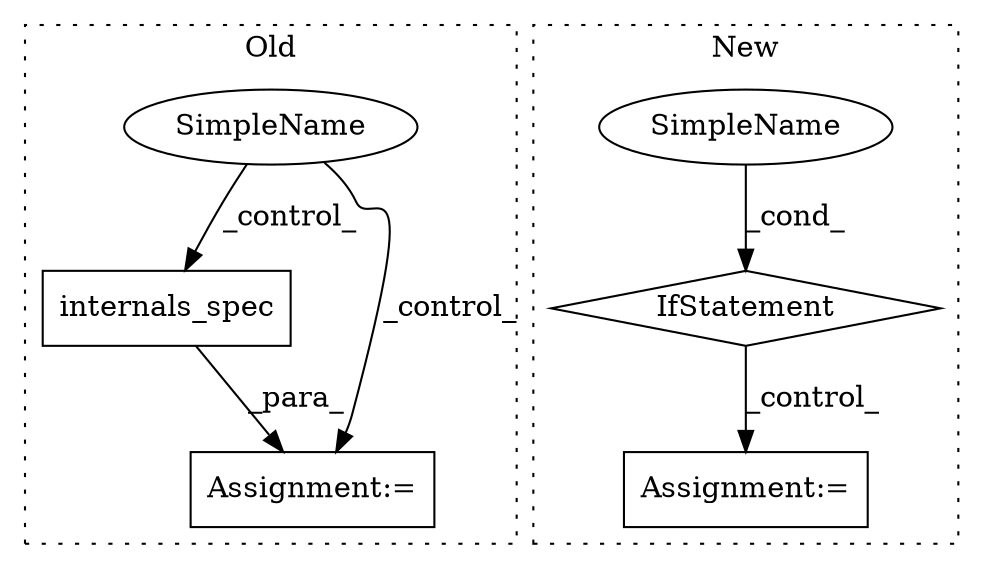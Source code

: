 digraph G {
subgraph cluster0 {
1 [label="internals_spec" a="32" s="3205" l="16" shape="box"];
5 [label="SimpleName" a="42" s="" l="" shape="ellipse"];
6 [label="Assignment:=" a="7" s="3115,3229" l="66,2" shape="box"];
label = "Old";
style="dotted";
}
subgraph cluster1 {
2 [label="IfStatement" a="25" s="1510,1531" l="4,2" shape="diamond"];
3 [label="SimpleName" a="42" s="" l="" shape="ellipse"];
4 [label="Assignment:=" a="7" s="1616" l="1" shape="box"];
label = "New";
style="dotted";
}
1 -> 6 [label="_para_"];
2 -> 4 [label="_control_"];
3 -> 2 [label="_cond_"];
5 -> 1 [label="_control_"];
5 -> 6 [label="_control_"];
}